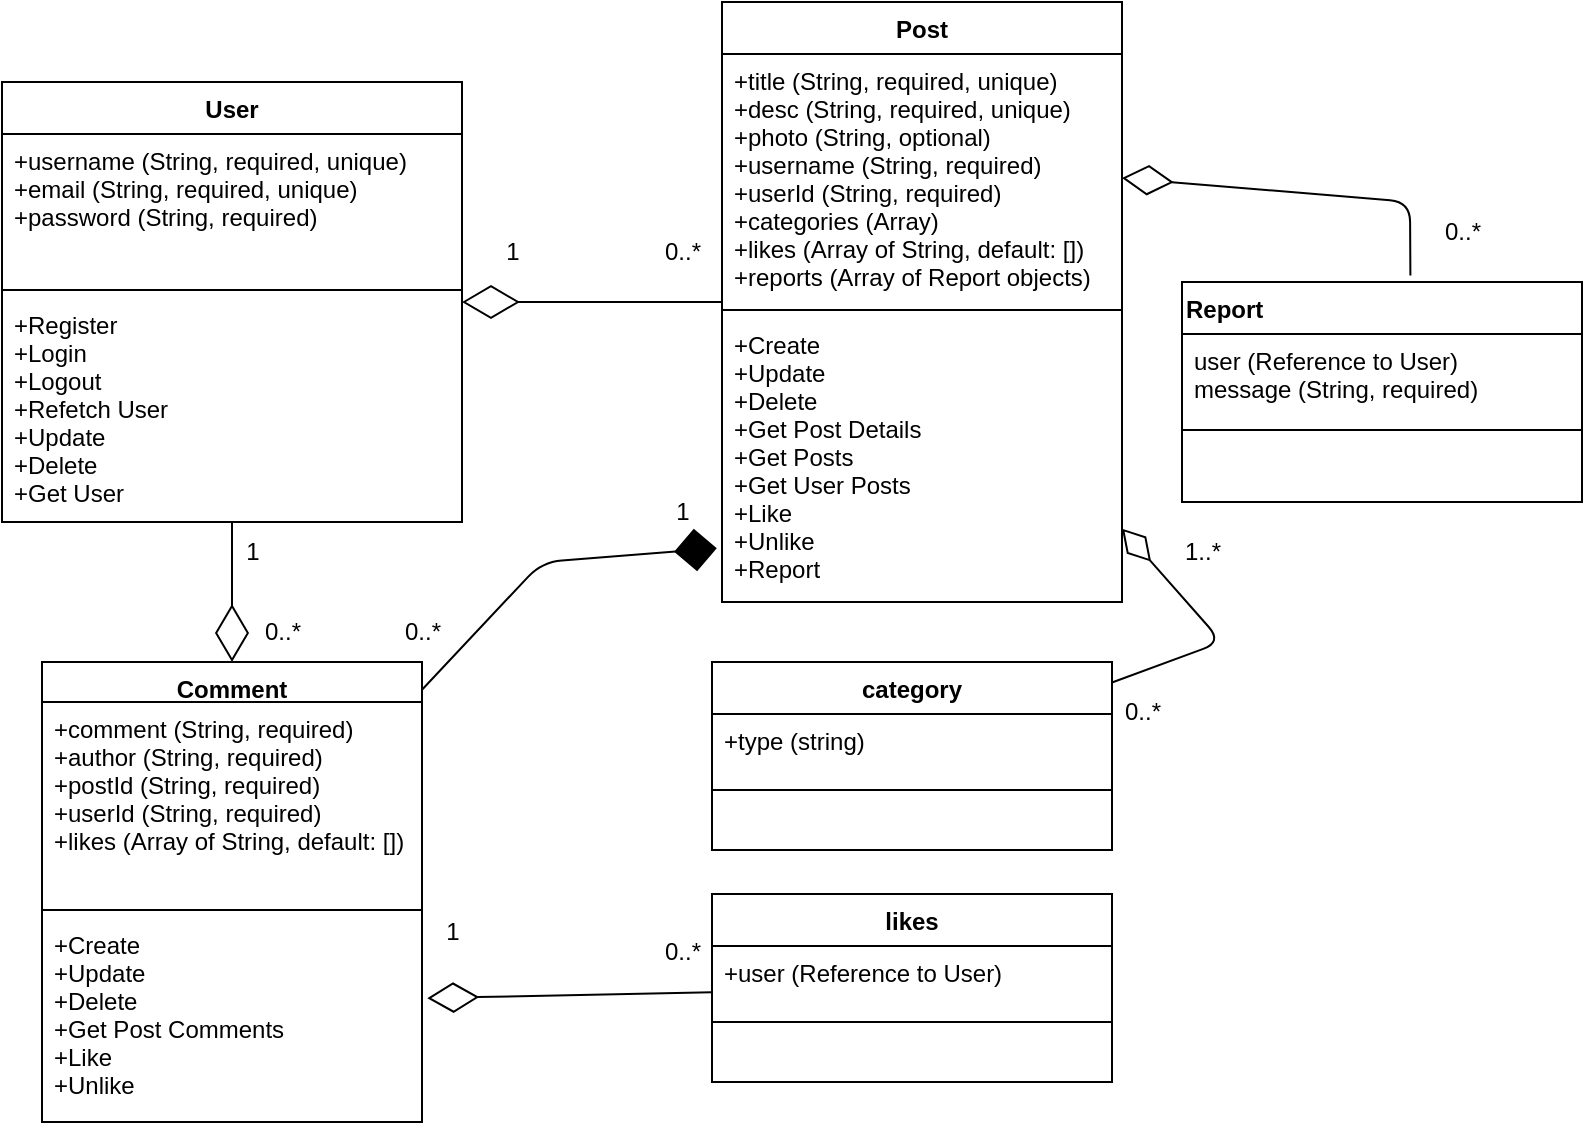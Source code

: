 <mxfile>
    <diagram id="DN5Nc0FTp48EMuwUBKS2" name="Page-1">
        <mxGraphModel dx="863" dy="620" grid="1" gridSize="10" guides="1" tooltips="1" connect="1" arrows="1" fold="1" page="1" pageScale="1" pageWidth="850" pageHeight="1100" math="0" shadow="0">
            <root>
                <mxCell id="0"/>
                <mxCell id="1" parent="0"/>
                <mxCell id="29" style="edgeStyle=none;html=1;endArrow=diamondThin;endFill=0;endSize=26;" edge="1" parent="1" source="7" target="15">
                    <mxGeometry relative="1" as="geometry"/>
                </mxCell>
                <mxCell id="7" value="User" style="swimlane;fontStyle=1;align=center;verticalAlign=top;childLayout=stackLayout;horizontal=1;startSize=26;horizontalStack=0;resizeParent=1;resizeParentMax=0;resizeLast=0;collapsible=1;marginBottom=0;" vertex="1" parent="1">
                    <mxGeometry x="50" y="50" width="230" height="220" as="geometry"/>
                </mxCell>
                <mxCell id="8" value="+username (String, required, unique)&#10;+email (String, required, unique)&#10;+password (String, required)" style="text;strokeColor=none;fillColor=none;align=left;verticalAlign=top;spacingLeft=4;spacingRight=4;overflow=hidden;rotatable=0;points=[[0,0.5],[1,0.5]];portConstraint=eastwest;" vertex="1" parent="7">
                    <mxGeometry y="26" width="230" height="74" as="geometry"/>
                </mxCell>
                <mxCell id="9" value="" style="line;strokeWidth=1;fillColor=none;align=left;verticalAlign=middle;spacingTop=-1;spacingLeft=3;spacingRight=3;rotatable=0;labelPosition=right;points=[];portConstraint=eastwest;strokeColor=inherit;" vertex="1" parent="7">
                    <mxGeometry y="100" width="230" height="8" as="geometry"/>
                </mxCell>
                <mxCell id="10" value="+Register&#10;+Login&#10;+Logout&#10;+Refetch User&#10;+Update&#10;+Delete&#10;+Get User" style="text;strokeColor=none;fillColor=none;align=left;verticalAlign=top;spacingLeft=4;spacingRight=4;overflow=hidden;rotatable=0;points=[[0,0.5],[1,0.5]];portConstraint=eastwest;" vertex="1" parent="7">
                    <mxGeometry y="108" width="230" height="112" as="geometry"/>
                </mxCell>
                <mxCell id="11" value="Post" style="swimlane;fontStyle=1;align=center;verticalAlign=top;childLayout=stackLayout;horizontal=1;startSize=26;horizontalStack=0;resizeParent=1;resizeParentMax=0;resizeLast=0;collapsible=1;marginBottom=0;" vertex="1" parent="1">
                    <mxGeometry x="410" y="10" width="200" height="300" as="geometry"/>
                </mxCell>
                <mxCell id="12" value="+title (String, required, unique)&#10;+desc (String, required, unique)&#10;+photo (String, optional)&#10;+username (String, required)&#10;+userId (String, required)&#10;+categories (Array)&#10;+likes (Array of String, default: [])&#10;+reports (Array of Report objects)" style="text;strokeColor=none;fillColor=none;align=left;verticalAlign=top;spacingLeft=4;spacingRight=4;overflow=hidden;rotatable=0;points=[[0,0.5],[1,0.5]];portConstraint=eastwest;" vertex="1" parent="11">
                    <mxGeometry y="26" width="200" height="124" as="geometry"/>
                </mxCell>
                <mxCell id="13" value="" style="line;strokeWidth=1;fillColor=none;align=left;verticalAlign=middle;spacingTop=-1;spacingLeft=3;spacingRight=3;rotatable=0;labelPosition=right;points=[];portConstraint=eastwest;strokeColor=inherit;" vertex="1" parent="11">
                    <mxGeometry y="150" width="200" height="8" as="geometry"/>
                </mxCell>
                <mxCell id="14" value="+Create&#10;+Update&#10;+Delete&#10;+Get Post Details&#10;+Get Posts&#10;+Get User Posts&#10;+Like&#10;+Unlike&#10;+Report" style="text;strokeColor=none;fillColor=none;align=left;verticalAlign=top;spacingLeft=4;spacingRight=4;overflow=hidden;rotatable=0;points=[[0,0.5],[1,0.5]];portConstraint=eastwest;" vertex="1" parent="11">
                    <mxGeometry y="158" width="200" height="142" as="geometry"/>
                </mxCell>
                <mxCell id="33" style="edgeStyle=none;html=1;endArrow=diamond;endFill=1;endSize=19;entryX=-0.013;entryY=0.811;entryDx=0;entryDy=0;entryPerimeter=0;" edge="1" parent="1" source="15" target="14">
                    <mxGeometry relative="1" as="geometry">
                        <Array as="points">
                            <mxPoint x="320" y="290"/>
                        </Array>
                    </mxGeometry>
                </mxCell>
                <mxCell id="15" value="Comment" style="swimlane;fontStyle=1;align=center;verticalAlign=top;childLayout=stackLayout;horizontal=1;startSize=20;horizontalStack=0;resizeParent=1;resizeParentMax=0;resizeLast=0;collapsible=1;marginBottom=0;" vertex="1" parent="1">
                    <mxGeometry x="70" y="340" width="190" height="230" as="geometry"/>
                </mxCell>
                <mxCell id="16" value="+comment (String, required)&#10;+author (String, required)&#10;+postId (String, required)&#10;+userId (String, required)&#10;+likes (Array of String, default: [])" style="text;strokeColor=none;fillColor=none;align=left;verticalAlign=top;spacingLeft=4;spacingRight=4;overflow=hidden;rotatable=0;points=[[0,0.5],[1,0.5]];portConstraint=eastwest;" vertex="1" parent="15">
                    <mxGeometry y="20" width="190" height="100" as="geometry"/>
                </mxCell>
                <mxCell id="17" value="" style="line;strokeWidth=1;fillColor=none;align=left;verticalAlign=middle;spacingTop=-1;spacingLeft=3;spacingRight=3;rotatable=0;labelPosition=right;points=[];portConstraint=eastwest;strokeColor=inherit;" vertex="1" parent="15">
                    <mxGeometry y="120" width="190" height="8" as="geometry"/>
                </mxCell>
                <mxCell id="18" value="+Create&#10;+Update&#10;+Delete&#10;+Get Post Comments&#10;+Like&#10;+Unlike" style="text;strokeColor=none;fillColor=none;align=left;verticalAlign=top;spacingLeft=4;spacingRight=4;overflow=hidden;rotatable=0;points=[[0,0.5],[1,0.5]];portConstraint=eastwest;" vertex="1" parent="15">
                    <mxGeometry y="128" width="190" height="102" as="geometry"/>
                </mxCell>
                <mxCell id="19" value="Report" style="swimlane;fontStyle=1;align=left;verticalAlign=top;childLayout=stackLayout;horizontal=1;startSize=26;horizontalStack=0;resizeParent=1;resizeParentMax=0;resizeLast=0;collapsible=1;marginBottom=0;" vertex="1" parent="1">
                    <mxGeometry x="640" y="150" width="200" height="110" as="geometry"/>
                </mxCell>
                <mxCell id="20" value="user (Reference to User)&#10;message (String, required)" style="text;strokeColor=none;fillColor=none;align=left;verticalAlign=top;spacingLeft=4;spacingRight=4;overflow=hidden;rotatable=0;points=[[0,0.5],[1,0.5]];portConstraint=eastwest;" vertex="1" parent="19">
                    <mxGeometry y="26" width="200" height="44" as="geometry"/>
                </mxCell>
                <mxCell id="21" value="" style="line;strokeWidth=1;fillColor=none;align=left;verticalAlign=middle;spacingTop=-1;spacingLeft=3;spacingRight=3;rotatable=0;labelPosition=right;points=[];portConstraint=eastwest;strokeColor=inherit;" vertex="1" parent="19">
                    <mxGeometry y="70" width="200" height="8" as="geometry"/>
                </mxCell>
                <mxCell id="22" value=" &#10;" style="text;strokeColor=none;fillColor=none;align=left;verticalAlign=top;spacingLeft=4;spacingRight=4;overflow=hidden;rotatable=0;points=[[0,0.5],[1,0.5]];portConstraint=eastwest;" vertex="1" parent="19">
                    <mxGeometry y="78" width="200" height="32" as="geometry"/>
                </mxCell>
                <mxCell id="23" value="likes" style="swimlane;fontStyle=1;align=center;verticalAlign=top;childLayout=stackLayout;horizontal=1;startSize=26;horizontalStack=0;resizeParent=1;resizeParentMax=0;resizeLast=0;collapsible=1;marginBottom=0;" vertex="1" parent="1">
                    <mxGeometry x="405" y="456" width="200" height="94" as="geometry"/>
                </mxCell>
                <mxCell id="24" value="+user (Reference to User)" style="text;strokeColor=none;fillColor=none;align=left;verticalAlign=top;spacingLeft=4;spacingRight=4;overflow=hidden;rotatable=0;points=[[0,0.5],[1,0.5]];portConstraint=eastwest;" vertex="1" parent="23">
                    <mxGeometry y="26" width="200" height="34" as="geometry"/>
                </mxCell>
                <mxCell id="25" value="" style="line;strokeWidth=1;fillColor=none;align=left;verticalAlign=middle;spacingTop=-1;spacingLeft=3;spacingRight=3;rotatable=0;labelPosition=right;points=[];portConstraint=eastwest;strokeColor=inherit;" vertex="1" parent="23">
                    <mxGeometry y="60" width="200" height="8" as="geometry"/>
                </mxCell>
                <mxCell id="26" value=" " style="text;strokeColor=none;fillColor=none;align=left;verticalAlign=top;spacingLeft=4;spacingRight=4;overflow=hidden;rotatable=0;points=[[0,0.5],[1,0.5]];portConstraint=eastwest;" vertex="1" parent="23">
                    <mxGeometry y="68" width="200" height="26" as="geometry"/>
                </mxCell>
                <mxCell id="28" value="" style="endArrow=none;html=1;startArrow=diamondThin;startFill=0;startSize=26;" edge="1" parent="1" source="7" target="11">
                    <mxGeometry width="50" height="50" relative="1" as="geometry">
                        <mxPoint x="340" y="280" as="sourcePoint"/>
                        <mxPoint x="390" y="230" as="targetPoint"/>
                    </mxGeometry>
                </mxCell>
                <mxCell id="30" style="edgeStyle=none;html=1;endArrow=none;endFill=0;startArrow=diamondThin;startFill=0;endSize=8;startSize=23;exitX=1.014;exitY=0.393;exitDx=0;exitDy=0;exitPerimeter=0;" edge="1" parent="1" source="18" target="23">
                    <mxGeometry relative="1" as="geometry"/>
                </mxCell>
                <mxCell id="34" value="category" style="swimlane;fontStyle=1;align=center;verticalAlign=top;childLayout=stackLayout;horizontal=1;startSize=26;horizontalStack=0;resizeParent=1;resizeParentMax=0;resizeLast=0;collapsible=1;marginBottom=0;" vertex="1" parent="1">
                    <mxGeometry x="405" y="340" width="200" height="94" as="geometry"/>
                </mxCell>
                <mxCell id="35" value="+type (string)" style="text;strokeColor=none;fillColor=none;align=left;verticalAlign=top;spacingLeft=4;spacingRight=4;overflow=hidden;rotatable=0;points=[[0,0.5],[1,0.5]];portConstraint=eastwest;" vertex="1" parent="34">
                    <mxGeometry y="26" width="200" height="34" as="geometry"/>
                </mxCell>
                <mxCell id="36" value="" style="line;strokeWidth=1;fillColor=none;align=left;verticalAlign=middle;spacingTop=-1;spacingLeft=3;spacingRight=3;rotatable=0;labelPosition=right;points=[];portConstraint=eastwest;strokeColor=inherit;" vertex="1" parent="34">
                    <mxGeometry y="60" width="200" height="8" as="geometry"/>
                </mxCell>
                <mxCell id="37" value=" " style="text;strokeColor=none;fillColor=none;align=left;verticalAlign=top;spacingLeft=4;spacingRight=4;overflow=hidden;rotatable=0;points=[[0,0.5],[1,0.5]];portConstraint=eastwest;" vertex="1" parent="34">
                    <mxGeometry y="68" width="200" height="26" as="geometry"/>
                </mxCell>
                <mxCell id="38" value="1" style="text;html=1;align=center;verticalAlign=middle;resizable=0;points=[];autosize=1;strokeColor=none;fillColor=none;" vertex="1" parent="1">
                    <mxGeometry x="290" y="120" width="30" height="30" as="geometry"/>
                </mxCell>
                <mxCell id="39" value="0..*" style="text;html=1;align=center;verticalAlign=middle;resizable=0;points=[];autosize=1;strokeColor=none;fillColor=none;" vertex="1" parent="1">
                    <mxGeometry x="370" y="120" width="40" height="30" as="geometry"/>
                </mxCell>
                <mxCell id="41" value="1" style="text;html=1;align=center;verticalAlign=middle;resizable=0;points=[];autosize=1;strokeColor=none;fillColor=none;" vertex="1" parent="1">
                    <mxGeometry x="375" y="250" width="30" height="30" as="geometry"/>
                </mxCell>
                <mxCell id="42" value="0..*" style="text;html=1;align=center;verticalAlign=middle;resizable=0;points=[];autosize=1;strokeColor=none;fillColor=none;" vertex="1" parent="1">
                    <mxGeometry x="240" y="310" width="40" height="30" as="geometry"/>
                </mxCell>
                <mxCell id="43" value="1" style="text;html=1;align=center;verticalAlign=middle;resizable=0;points=[];autosize=1;strokeColor=none;fillColor=none;" vertex="1" parent="1">
                    <mxGeometry x="160" y="270" width="30" height="30" as="geometry"/>
                </mxCell>
                <mxCell id="44" value="0..*" style="text;html=1;align=center;verticalAlign=middle;resizable=0;points=[];autosize=1;strokeColor=none;fillColor=none;" vertex="1" parent="1">
                    <mxGeometry x="170" y="310" width="40" height="30" as="geometry"/>
                </mxCell>
                <mxCell id="45" style="edgeStyle=none;html=1;endArrow=diamondThin;endFill=0;endSize=19;" edge="1" parent="1" source="34" target="11">
                    <mxGeometry relative="1" as="geometry">
                        <mxPoint x="257.6" y="630.711" as="sourcePoint"/>
                        <mxPoint x="270" y="480" as="targetPoint"/>
                        <Array as="points">
                            <mxPoint x="660" y="330"/>
                        </Array>
                    </mxGeometry>
                </mxCell>
                <mxCell id="46" style="edgeStyle=none;html=1;endArrow=none;endFill=0;startArrow=diamondThin;startFill=0;endSize=8;startSize=23;exitX=1;exitY=0.5;exitDx=0;exitDy=0;entryX=0.571;entryY=-0.03;entryDx=0;entryDy=0;entryPerimeter=0;" edge="1" parent="1" source="12" target="19">
                    <mxGeometry relative="1" as="geometry">
                        <mxPoint x="630" y="69.814" as="sourcePoint"/>
                        <mxPoint x="775" y="110" as="targetPoint"/>
                        <Array as="points">
                            <mxPoint x="754" y="110"/>
                        </Array>
                    </mxGeometry>
                </mxCell>
                <mxCell id="48" value="0..*" style="text;html=1;align=center;verticalAlign=middle;resizable=0;points=[];autosize=1;strokeColor=none;fillColor=none;" vertex="1" parent="1">
                    <mxGeometry x="760" y="110" width="40" height="30" as="geometry"/>
                </mxCell>
                <mxCell id="49" value="0..*" style="text;html=1;align=center;verticalAlign=middle;resizable=0;points=[];autosize=1;strokeColor=none;fillColor=none;" vertex="1" parent="1">
                    <mxGeometry x="370" y="470" width="40" height="30" as="geometry"/>
                </mxCell>
                <mxCell id="50" value="1" style="text;html=1;align=center;verticalAlign=middle;resizable=0;points=[];autosize=1;strokeColor=none;fillColor=none;" vertex="1" parent="1">
                    <mxGeometry x="260" y="460" width="30" height="30" as="geometry"/>
                </mxCell>
                <mxCell id="51" value="0..*" style="text;html=1;align=center;verticalAlign=middle;resizable=0;points=[];autosize=1;strokeColor=none;fillColor=none;" vertex="1" parent="1">
                    <mxGeometry x="600" y="350" width="40" height="30" as="geometry"/>
                </mxCell>
                <mxCell id="52" value="1..*" style="text;html=1;align=center;verticalAlign=middle;resizable=0;points=[];autosize=1;strokeColor=none;fillColor=none;" vertex="1" parent="1">
                    <mxGeometry x="630" y="270" width="40" height="30" as="geometry"/>
                </mxCell>
            </root>
        </mxGraphModel>
    </diagram>
</mxfile>